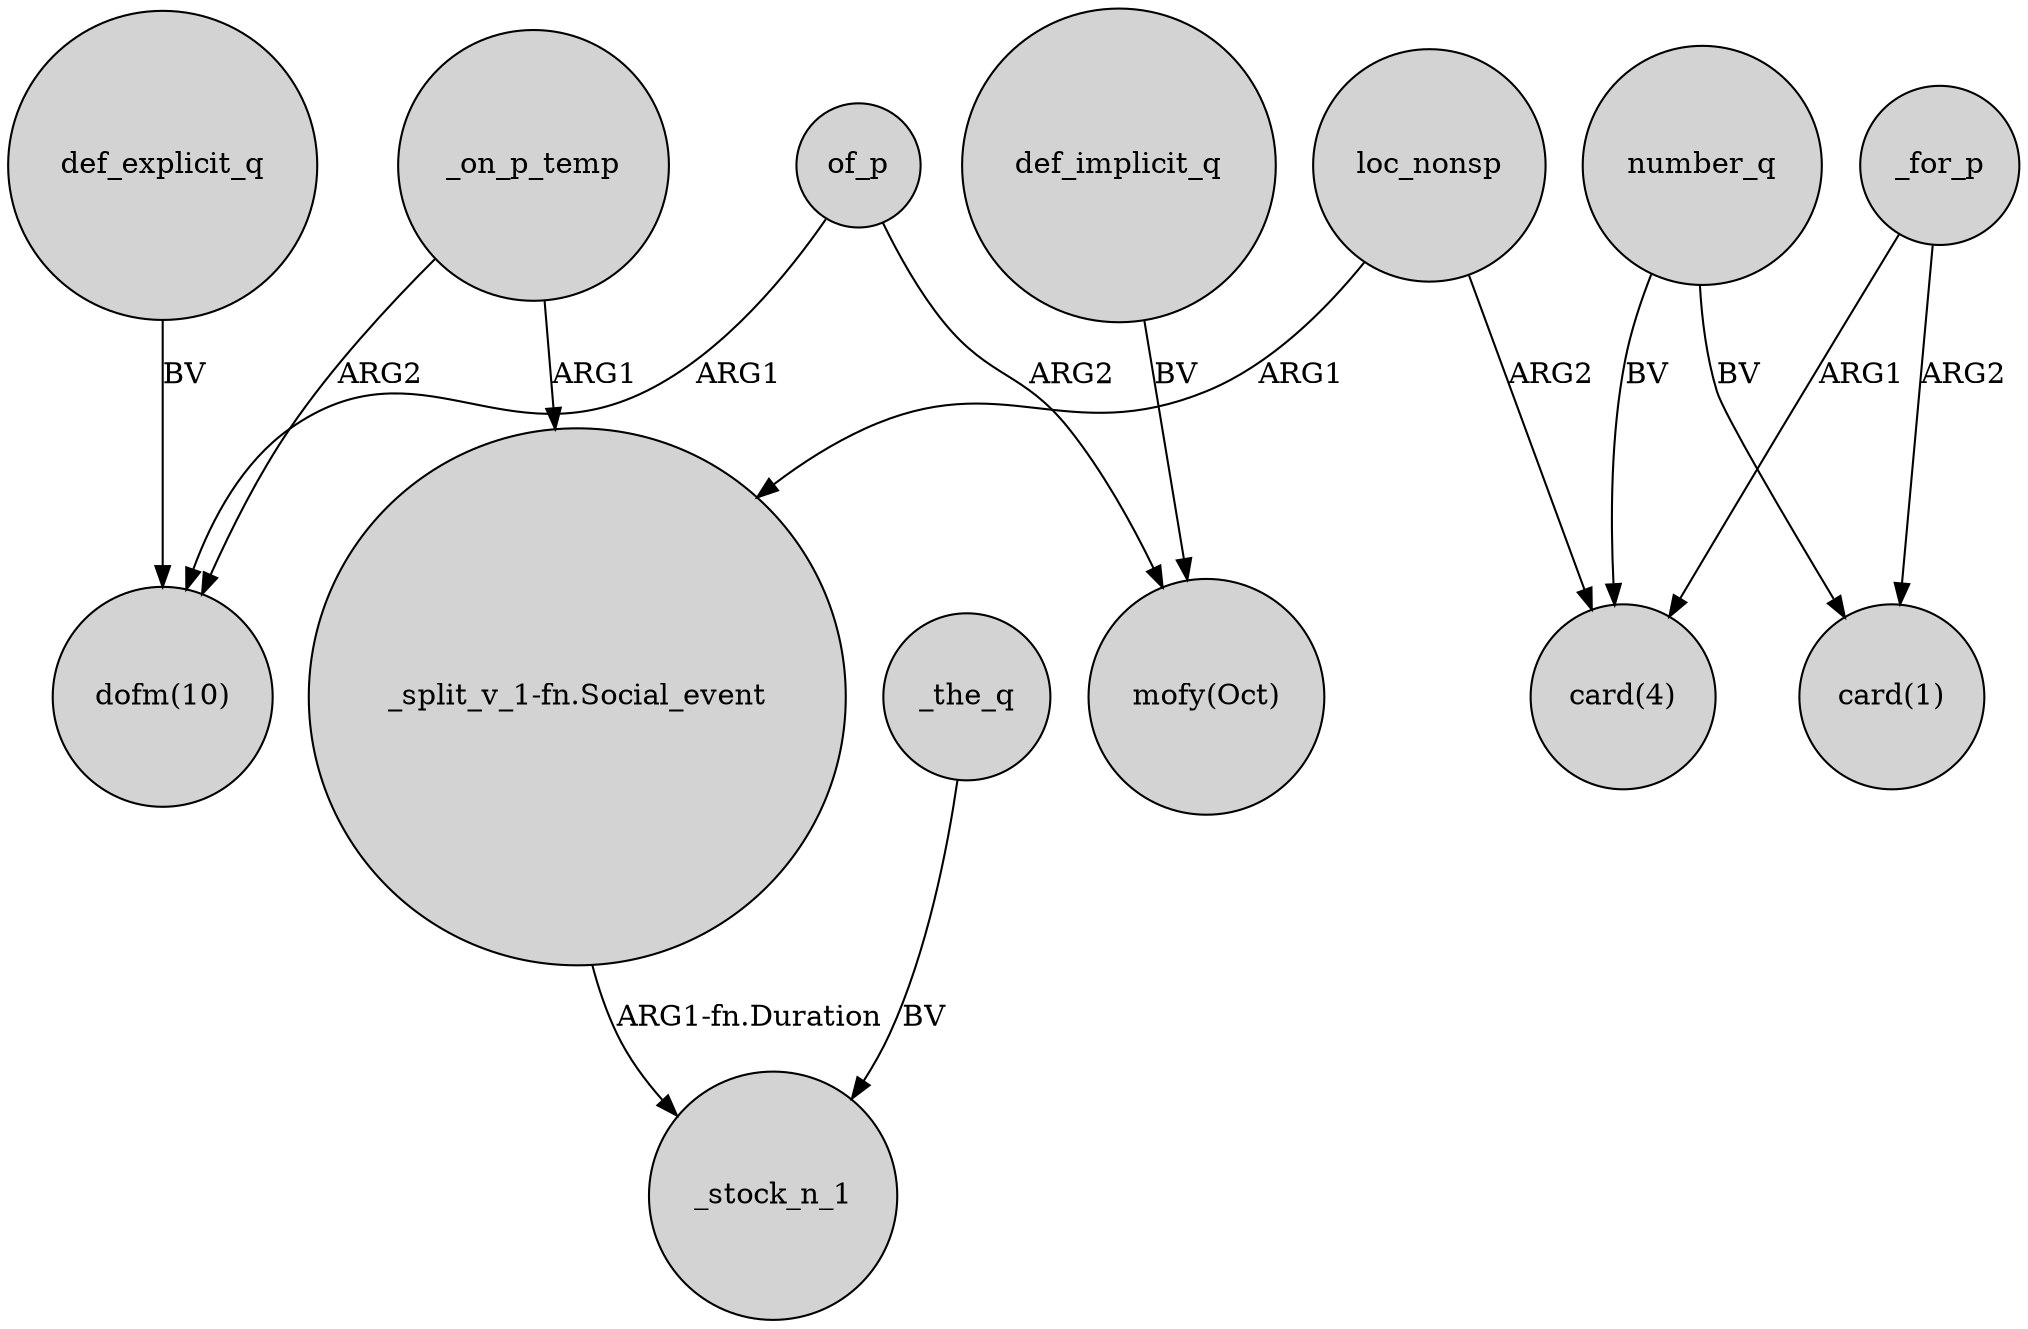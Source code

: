 digraph {
	node [shape=circle style=filled]
	of_p -> "dofm(10)" [label=ARG1]
	loc_nonsp -> "_split_v_1-fn.Social_event" [label=ARG1]
	_on_p_temp -> "dofm(10)" [label=ARG2]
	_on_p_temp -> "_split_v_1-fn.Social_event" [label=ARG1]
	_for_p -> "card(1)" [label=ARG2]
	loc_nonsp -> "card(4)" [label=ARG2]
	"_split_v_1-fn.Social_event" -> _stock_n_1 [label="ARG1-fn.Duration"]
	number_q -> "card(1)" [label=BV]
	def_explicit_q -> "dofm(10)" [label=BV]
	of_p -> "mofy(Oct)" [label=ARG2]
	def_implicit_q -> "mofy(Oct)" [label=BV]
	_the_q -> _stock_n_1 [label=BV]
	number_q -> "card(4)" [label=BV]
	_for_p -> "card(4)" [label=ARG1]
}
